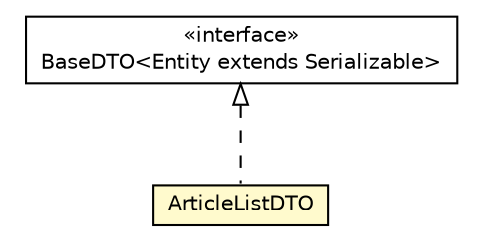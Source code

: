 #!/usr/local/bin/dot
#
# Class diagram 
# Generated by UMLGraph version 5.1 (http://www.umlgraph.org/)
#

digraph G {
	edge [fontname="Helvetica",fontsize=10,labelfontname="Helvetica",labelfontsize=10];
	node [fontname="Helvetica",fontsize=10,shape=plaintext];
	nodesep=0.25;
	ranksep=0.5;
	// cn.edu.uestc.acmicpc.db.dto.impl.article.ArticleListDTO
	c10984 [label=<<table title="cn.edu.uestc.acmicpc.db.dto.impl.article.ArticleListDTO" border="0" cellborder="1" cellspacing="0" cellpadding="2" port="p" bgcolor="lemonChiffon" href="./ArticleListDTO.html">
		<tr><td><table border="0" cellspacing="0" cellpadding="1">
<tr><td align="center" balign="center"> ArticleListDTO </td></tr>
		</table></td></tr>
		</table>>, fontname="Helvetica", fontcolor="black", fontsize=10.0];
	// cn.edu.uestc.acmicpc.db.dto.base.BaseDTO<Entity extends java.io.Serializable>
	c11029 [label=<<table title="cn.edu.uestc.acmicpc.db.dto.base.BaseDTO" border="0" cellborder="1" cellspacing="0" cellpadding="2" port="p" href="../../base/BaseDTO.html">
		<tr><td><table border="0" cellspacing="0" cellpadding="1">
<tr><td align="center" balign="center"> &#171;interface&#187; </td></tr>
<tr><td align="center" balign="center"> BaseDTO&lt;Entity extends Serializable&gt; </td></tr>
		</table></td></tr>
		</table>>, fontname="Helvetica", fontcolor="black", fontsize=10.0];
	//cn.edu.uestc.acmicpc.db.dto.impl.article.ArticleListDTO implements cn.edu.uestc.acmicpc.db.dto.base.BaseDTO<Entity extends java.io.Serializable>
	c11029:p -> c10984:p [dir=back,arrowtail=empty,style=dashed];
}

